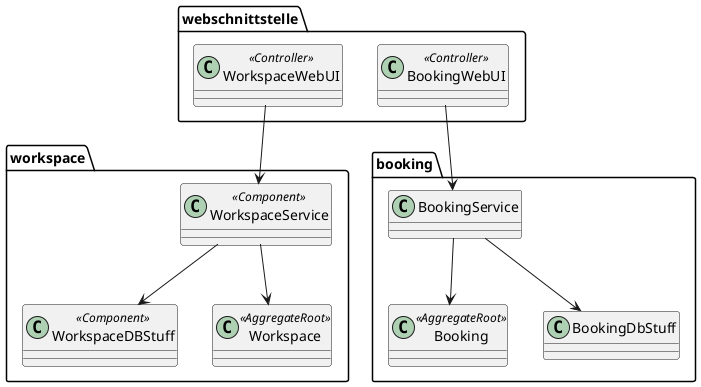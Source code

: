 @startuml




package webschnittstelle {

class WorkspaceWebUI <<Controller>>
class BookingWebUI <<Controller>>

}
package booking{
class BookingService
class Booking<<AggregateRoot>>
class BookingDbStuff

}
package workspace{
class WorkspaceService<<Component>>
class WorkspaceDBStuff<<Component>>
class Workspace<<AggregateRoot>>{
}

WorkspaceWebUI --> WorkspaceService
WorkspaceService --> WorkspaceDBStuff
WorkspaceService --> Workspace

BookingWebUI --> BookingService
BookingService--> BookingDbStuff
BookingService-->  Booking


@enduml

class ReservationPeriod<<value>> {
- LocalDateTime start
- LocalDateTime end
}
class Room<<value>>
class Ausstatungen<<value>> {

}